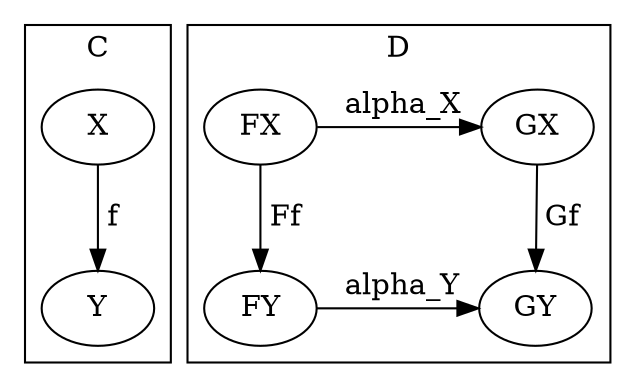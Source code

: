 digraph NT {
  subgraph cluster_0 {
    label = "C";
    X -> Y [label =" f"];
  }

  subgraph cluster_1 {
    label = "D";
    FX -> FY [label =" Ff"];
    GX -> GY [label =" Gf"];

    FX -> GX [label =" alpha_X"];
    FY -> GY [label =" alpha_Y"];

    {rank=same; FX GX}
    {rank=same; FY GY}
  }
}
